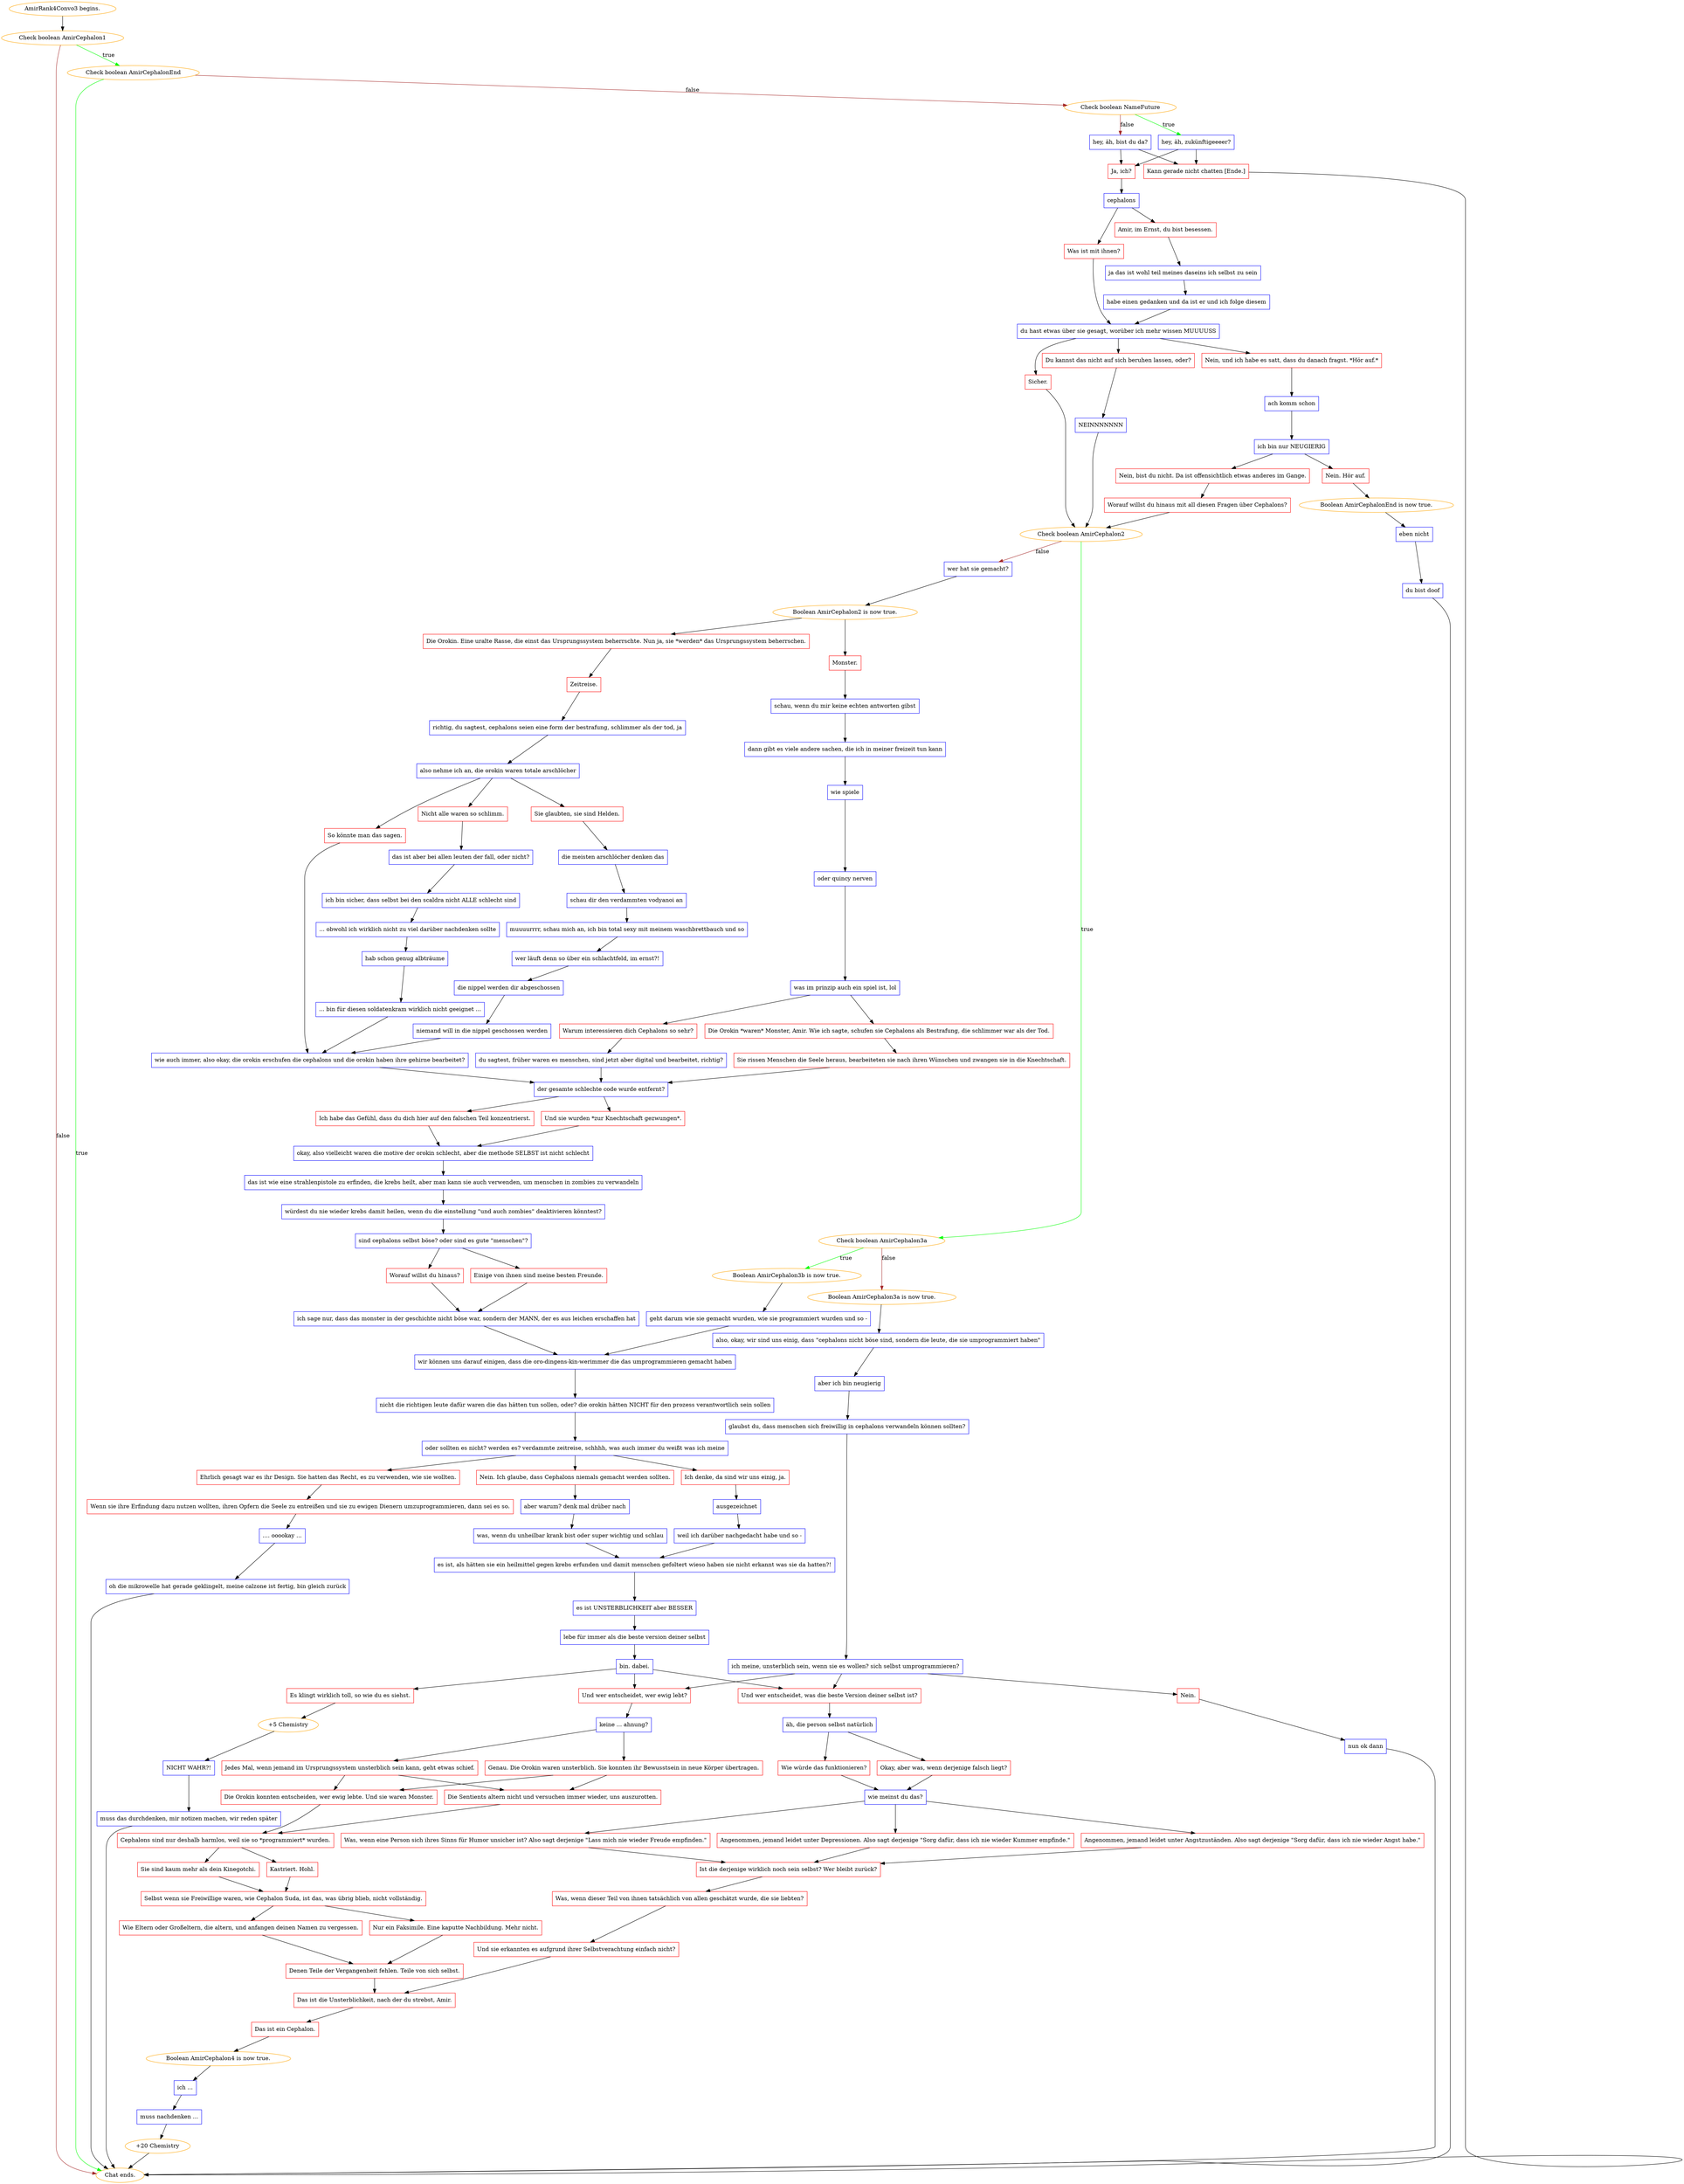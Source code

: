 digraph {
	"AmirRank4Convo3 begins." [color=orange];
		"AmirRank4Convo3 begins." -> j747002053;
	j747002053 [label="Check boolean AmirCephalon1",color=orange];
		j747002053 -> j2408014542 [label=true,color=green];
		j747002053 -> "Chat ends." [label=false,color=brown];
	j2408014542 [label="Check boolean AmirCephalonEnd",color=orange];
		j2408014542 -> "Chat ends." [label=true,color=green];
		j2408014542 -> j3805979731 [label=false,color=brown];
	"Chat ends." [color=orange];
	j3805979731 [label="Check boolean NameFuture",color=orange];
		j3805979731 -> j466178340 [label=true,color=green];
		j3805979731 -> j3619505909 [label=false,color=brown];
	j466178340 [label="hey, äh, zukünftigeeeer?",shape=box,color=blue];
		j466178340 -> j2526051350;
		j466178340 -> j2335540676;
	j3619505909 [label="hey, äh, bist du da?",shape=box,color=blue];
		j3619505909 -> j2526051350;
		j3619505909 -> j2335540676;
	j2526051350 [label="Ja, ich?",shape=box,color=red];
		j2526051350 -> j4110631687;
	j2335540676 [label="Kann gerade nicht chatten [Ende.]",shape=box,color=red];
		j2335540676 -> "Chat ends.";
	j4110631687 [label="cephalons",shape=box,color=blue];
		j4110631687 -> j2166420180;
		j4110631687 -> j2781078091;
	j2166420180 [label="Amir, im Ernst, du bist besessen.",shape=box,color=red];
		j2166420180 -> j4059723198;
	j2781078091 [label="Was ist mit ihnen?",shape=box,color=red];
		j2781078091 -> j3635936478;
	j4059723198 [label="ja das ist wohl teil meines daseins ich selbst zu sein",shape=box,color=blue];
		j4059723198 -> j2560675603;
	j3635936478 [label="du hast etwas über sie gesagt, worüber ich mehr wissen MUUUUSS",shape=box,color=blue];
		j3635936478 -> j3656645097;
		j3635936478 -> j3861434788;
		j3635936478 -> j3995343595;
	j2560675603 [label="habe einen gedanken und da ist er und ich folge diesem",shape=box,color=blue];
		j2560675603 -> j3635936478;
	j3656645097 [label="Nein, und ich habe es satt, dass du danach fragst. *Hör auf.*",shape=box,color=red];
		j3656645097 -> j2334997308;
	j3861434788 [label="Du kannst das nicht auf sich beruhen lassen, oder?",shape=box,color=red];
		j3861434788 -> j376576644;
	j3995343595 [label="Sicher.",shape=box,color=red];
		j3995343595 -> j3578359325;
	j2334997308 [label="ach komm schon",shape=box,color=blue];
		j2334997308 -> j974577968;
	j376576644 [label="NEINNNNNNN",shape=box,color=blue];
		j376576644 -> j3578359325;
	j3578359325 [label="Check boolean AmirCephalon2",color=orange];
		j3578359325 -> j3029249022 [label=true,color=green];
		j3578359325 -> j3275965370 [label=false,color=brown];
	j974577968 [label="ich bin nur NEUGIERIG",shape=box,color=blue];
		j974577968 -> j138118378;
		j974577968 -> j3988022909;
	j3029249022 [label="Check boolean AmirCephalon3a",color=orange];
		j3029249022 -> j2719580127 [label=true,color=green];
		j3029249022 -> j1194456932 [label=false,color=brown];
	j3275965370 [label="wer hat sie gemacht?",shape=box,color=blue];
		j3275965370 -> j463961025;
	j138118378 [label="Nein, bist du nicht. Da ist offensichtlich etwas anderes im Gange.",shape=box,color=red];
		j138118378 -> j3068927856;
	j3988022909 [label="Nein. Hör auf.",shape=box,color=red];
		j3988022909 -> j3590302781;
	j2719580127 [label="Boolean AmirCephalon3b is now true.",color=orange];
		j2719580127 -> j3878925779;
	j1194456932 [label="Boolean AmirCephalon3a is now true.",color=orange];
		j1194456932 -> j3050644722;
	j463961025 [label="Boolean AmirCephalon2 is now true.",color=orange];
		j463961025 -> j3974347641;
		j463961025 -> j3869972946;
	j3068927856 [label="Worauf willst du hinaus mit all diesen Fragen über Cephalons?",shape=box,color=red];
		j3068927856 -> j3578359325;
	j3590302781 [label="Boolean AmirCephalonEnd is now true.",color=orange];
		j3590302781 -> j654863284;
	j3878925779 [label="geht darum wie sie gemacht wurden, wie sie programmiert wurden und so -",shape=box,color=blue];
		j3878925779 -> j3999325138;
	j3050644722 [label="also, okay, wir sind uns einig, dass \"cephalons nicht böse sind, sondern die leute, die sie umprogrammiert haben\"",shape=box,color=blue];
		j3050644722 -> j3120317484;
	j3974347641 [label="Monster.",shape=box,color=red];
		j3974347641 -> j933912707;
	j3869972946 [label="Die Orokin. Eine uralte Rasse, die einst das Ursprungssystem beherrschte. Nun ja, sie *werden* das Ursprungssystem beherrschen.",shape=box,color=red];
		j3869972946 -> j1866319772;
	j654863284 [label="eben nicht",shape=box,color=blue];
		j654863284 -> j1505671528;
	j3999325138 [label="wir können uns darauf einigen, dass die oro-dingens-kin-werimmer die das umprogrammieren gemacht haben",shape=box,color=blue];
		j3999325138 -> j3467796909;
	j3120317484 [label="aber ich bin neugierig",shape=box,color=blue];
		j3120317484 -> j3418527670;
	j933912707 [label="schau, wenn du mir keine echten antworten gibst",shape=box,color=blue];
		j933912707 -> j1268036484;
	j1866319772 [label="Zeitreise.",shape=box,color=red];
		j1866319772 -> j2745295460;
	j1505671528 [label="du bist doof",shape=box,color=blue];
		j1505671528 -> "Chat ends.";
	j3467796909 [label="nicht die richtigen leute dafür waren die das hätten tun sollen, oder? die orokin hätten NICHT für den prozess verantwortlich sein sollen",shape=box,color=blue];
		j3467796909 -> j3306813579;
	j3418527670 [label="glaubst du, dass menschen sich freiwillig in cephalons verwandeln können sollten?",shape=box,color=blue];
		j3418527670 -> j3915992898;
	j1268036484 [label="dann gibt es viele andere sachen, die ich in meiner freizeit tun kann",shape=box,color=blue];
		j1268036484 -> j2348675885;
	j2745295460 [label="richtig, du sagtest, cephalons seien eine form der bestrafung, schlimmer als der tod, ja",shape=box,color=blue];
		j2745295460 -> j372865584;
	j3306813579 [label="oder sollten es nicht? werden es? verdammte zeitreise, schhhh, was auch immer du weißt was ich meine",shape=box,color=blue];
		j3306813579 -> j3080345488;
		j3306813579 -> j2443170619;
		j3306813579 -> j2138729663;
	j3915992898 [label="ich meine, unsterblich sein, wenn sie es wollen? sich selbst umprogrammieren?",shape=box,color=blue];
		j3915992898 -> j3897891129;
		j3915992898 -> j3816513292;
		j3915992898 -> j28253795;
	j2348675885 [label="wie spiele",shape=box,color=blue];
		j2348675885 -> j741277397;
	j372865584 [label="also nehme ich an, die orokin waren totale arschlöcher",shape=box,color=blue];
		j372865584 -> j4284582043;
		j372865584 -> j2485771966;
		j372865584 -> j3993049628;
	j3080345488 [label="Ich denke, da sind wir uns einig, ja.",shape=box,color=red];
		j3080345488 -> j3388375064;
	j2443170619 [label="Nein. Ich glaube, dass Cephalons niemals gemacht werden sollten.",shape=box,color=red];
		j2443170619 -> j869828401;
	j2138729663 [label="Ehrlich gesagt war es ihr Design. Sie hatten das Recht, es zu verwenden, wie sie wollten.",shape=box,color=red];
		j2138729663 -> j3501636185;
	j3897891129 [label="Und wer entscheidet, was die beste Version deiner selbst ist?",shape=box,color=red];
		j3897891129 -> j2551184266;
	j3816513292 [label="Und wer entscheidet, wer ewig lebt?",shape=box,color=red];
		j3816513292 -> j3616437258;
	j28253795 [label="Nein.",shape=box,color=red];
		j28253795 -> j1308629028;
	j741277397 [label="oder quincy nerven",shape=box,color=blue];
		j741277397 -> j3869578131;
	j4284582043 [label="So könnte man das sagen.",shape=box,color=red];
		j4284582043 -> j1757377659;
	j2485771966 [label="Nicht alle waren so schlimm.",shape=box,color=red];
		j2485771966 -> j1658424857;
	j3993049628 [label="Sie glaubten, sie sind Helden.",shape=box,color=red];
		j3993049628 -> j12711157;
	j3388375064 [label="ausgezeichnet",shape=box,color=blue];
		j3388375064 -> j2136240428;
	j869828401 [label="aber warum? denk mal drüber nach",shape=box,color=blue];
		j869828401 -> j3953582669;
	j3501636185 [label="Wenn sie ihre Erfindung dazu nutzen wollten, ihren Opfern die Seele zu entreißen und sie zu ewigen Dienern umzuprogrammieren, dann sei es so.",shape=box,color=red];
		j3501636185 -> j512123142;
	j2551184266 [label="äh, die person selbst natürlich",shape=box,color=blue];
		j2551184266 -> j3725315293;
		j2551184266 -> j776355036;
	j3616437258 [label="keine ... ahnung?",shape=box,color=blue];
		j3616437258 -> j2920376711;
		j3616437258 -> j1192436114;
	j1308629028 [label="nun ok dann",shape=box,color=blue];
		j1308629028 -> "Chat ends.";
	j3869578131 [label="was im prinzip auch ein spiel ist, lol",shape=box,color=blue];
		j3869578131 -> j3413922128;
		j3869578131 -> j3044581891;
	j1757377659 [label="wie auch immer, also okay, die orokin erschufen die cephalons und die orokin haben ihre gehirne bearbeitet?",shape=box,color=blue];
		j1757377659 -> j173032489;
	j1658424857 [label="das ist aber bei allen leuten der fall, oder nicht?",shape=box,color=blue];
		j1658424857 -> j3773125664;
	j12711157 [label="die meisten arschlöcher denken das",shape=box,color=blue];
		j12711157 -> j2535748607;
	j2136240428 [label="weil ich darüber nachgedacht habe und so -",shape=box,color=blue];
		j2136240428 -> j3041201602;
	j3953582669 [label="was, wenn du unheilbar krank bist oder super wichtig und schlau",shape=box,color=blue];
		j3953582669 -> j3041201602;
	j512123142 [label=".... ooookay ...",shape=box,color=blue];
		j512123142 -> j1780876448;
	j3725315293 [label="Okay, aber was, wenn derjenige falsch liegt?",shape=box,color=red];
		j3725315293 -> j2595562488;
	j776355036 [label="Wie würde das funktionieren?",shape=box,color=red];
		j776355036 -> j2595562488;
	j2920376711 [label="Genau. Die Orokin waren unsterblich. Sie konnten ihr Bewusstsein in neue Körper übertragen.",shape=box,color=red];
		j2920376711 -> j1654626545;
		j2920376711 -> j1259450521;
	j1192436114 [label="Jedes Mal, wenn jemand im Ursprungssystem unsterblich sein kann, geht etwas schief.",shape=box,color=red];
		j1192436114 -> j1259450521;
		j1192436114 -> j1654626545;
	j3413922128 [label="Warum interessieren dich Cephalons so sehr?",shape=box,color=red];
		j3413922128 -> j1907208249;
	j3044581891 [label="Die Orokin *waren* Monster, Amir. Wie ich sagte, schufen sie Cephalons als Bestrafung, die schlimmer war als der Tod.",shape=box,color=red];
		j3044581891 -> j3105086560;
	j173032489 [label="der gesamte schlechte code wurde entfernt?",shape=box,color=blue];
		j173032489 -> j4075477405;
		j173032489 -> j3832042425;
	j3773125664 [label="ich bin sicher, dass selbst bei den scaldra nicht ALLE schlecht sind",shape=box,color=blue];
		j3773125664 -> j3542267960;
	j2535748607 [label="schau dir den verdammten vodyanoi an",shape=box,color=blue];
		j2535748607 -> j2265707930;
	j3041201602 [label="es ist, als hätten sie ein heilmittel gegen krebs erfunden und damit menschen gefoltert wieso haben sie nicht erkannt was sie da hatten?!",shape=box,color=blue];
		j3041201602 -> j1582369142;
	j1780876448 [label="oh die mikrowelle hat gerade geklingelt, meine calzone ist fertig, bin gleich zurück",shape=box,color=blue];
		j1780876448 -> "Chat ends.";
	j2595562488 [label="wie meinst du das?",shape=box,color=blue];
		j2595562488 -> j2806364315;
		j2595562488 -> j1425850925;
		j2595562488 -> j2936190646;
	j1654626545 [label="Die Orokin konnten entscheiden, wer ewig lebte. Und sie waren Monster.",shape=box,color=red];
		j1654626545 -> j794424207;
	j1259450521 [label="Die Sentients altern nicht und versuchen immer wieder, uns auszurotten.",shape=box,color=red];
		j1259450521 -> j794424207;
	j1907208249 [label="du sagtest, früher waren es menschen, sind jetzt aber digital und bearbeitet, richtig?",shape=box,color=blue];
		j1907208249 -> j173032489;
	j3105086560 [label="Sie rissen Menschen die Seele heraus, bearbeiteten sie nach ihren Wünschen und zwangen sie in die Knechtschaft.",shape=box,color=red];
		j3105086560 -> j173032489;
	j4075477405 [label="Ich habe das Gefühl, dass du dich hier auf den falschen Teil konzentrierst.",shape=box,color=red];
		j4075477405 -> j225998851;
	j3832042425 [label="Und sie wurden *zur Knechtschaft gezwungen*.",shape=box,color=red];
		j3832042425 -> j225998851;
	j3542267960 [label="... obwohl ich wirklich nicht zu viel darüber nachdenken sollte",shape=box,color=blue];
		j3542267960 -> j3991921978;
	j2265707930 [label="muuuurrrr, schau mich an, ich bin total sexy mit meinem waschbrettbauch und so",shape=box,color=blue];
		j2265707930 -> j4240436364;
	j1582369142 [label="es ist UNSTERBLICHKEIT aber BESSER",shape=box,color=blue];
		j1582369142 -> j433167695;
	j2806364315 [label="Angenommen, jemand leidet unter Depressionen. Also sagt derjenige \"Sorg dafür, dass ich nie wieder Kummer empfinde.\"",shape=box,color=red];
		j2806364315 -> j262331603;
	j1425850925 [label="Angenommen, jemand leidet unter Angstzuständen. Also sagt derjenige \"Sorg dafür, dass ich nie wieder Angst habe.\"",shape=box,color=red];
		j1425850925 -> j262331603;
	j2936190646 [label="Was, wenn eine Person sich ihres Sinns für Humor unsicher ist? Also sagt derjenige \"Lass mich nie wieder Freude empfinden.\"",shape=box,color=red];
		j2936190646 -> j262331603;
	j794424207 [label="Cephalons sind nur deshalb harmlos, weil sie so *programmiert* wurden.",shape=box,color=red];
		j794424207 -> j2320912830;
		j794424207 -> j1101240579;
	j225998851 [label="okay, also vielleicht waren die motive der orokin schlecht, aber die methode SELBST ist nicht schlecht",shape=box,color=blue];
		j225998851 -> j2773848507;
	j3991921978 [label="hab schon genug albträume",shape=box,color=blue];
		j3991921978 -> j3838043829;
	j4240436364 [label="wer läuft denn so über ein schlachtfeld, im ernst?!",shape=box,color=blue];
		j4240436364 -> j2945523744;
	j433167695 [label="lebe für immer als die beste version deiner selbst",shape=box,color=blue];
		j433167695 -> j904418433;
	j262331603 [label="Ist die derjenige wirklich noch sein selbst? Wer bleibt zurück?",shape=box,color=red];
		j262331603 -> j3543616247;
	j2320912830 [label="Kastriert. Hohl.",shape=box,color=red];
		j2320912830 -> j3833173413;
	j1101240579 [label="Sie sind kaum mehr als dein Kinegotchi.",shape=box,color=red];
		j1101240579 -> j3833173413;
	j2773848507 [label="das ist wie eine strahlenpistole zu erfinden, die krebs heilt, aber man kann sie auch verwenden, um menschen in zombies zu verwandeln",shape=box,color=blue];
		j2773848507 -> j1980444031;
	j3838043829 [label="... bin für diesen soldatenkram wirklich nicht geeignet ...",shape=box,color=blue];
		j3838043829 -> j1757377659;
	j2945523744 [label="die nippel werden dir abgeschossen",shape=box,color=blue];
		j2945523744 -> j2636338424;
	j904418433 [label="bin. dabei.",shape=box,color=blue];
		j904418433 -> j3797007668;
		j904418433 -> j3897891129;
		j904418433 -> j3816513292;
	j3543616247 [label="Was, wenn dieser Teil von ihnen tatsächlich von allen geschätzt wurde, die sie liebten?",shape=box,color=red];
		j3543616247 -> j2857551792;
	j3833173413 [label="Selbst wenn sie Freiwillige waren, wie Cephalon Suda, ist das, was übrig blieb, nicht vollständig.",shape=box,color=red];
		j3833173413 -> j2027928324;
		j3833173413 -> j1581091529;
	j1980444031 [label="würdest du nie wieder krebs damit heilen, wenn du die einstellung \"und auch zombies\" deaktivieren könntest?",shape=box,color=blue];
		j1980444031 -> j933304988;
	j2636338424 [label="niemand will in die nippel geschossen werden",shape=box,color=blue];
		j2636338424 -> j1757377659;
	j3797007668 [label="Es klingt wirklich toll, so wie du es siehst.",shape=box,color=red];
		j3797007668 -> j2801351392;
	j2857551792 [label="Und sie erkannten es aufgrund ihrer Selbstverachtung einfach nicht?",shape=box,color=red];
		j2857551792 -> j3209225389;
	j2027928324 [label="Nur ein Faksimile. Eine kaputte Nachbildung. Mehr nicht.",shape=box,color=red];
		j2027928324 -> j595869320;
	j1581091529 [label="Wie Eltern oder Großeltern, die altern, und anfangen deinen Namen zu vergessen.",shape=box,color=red];
		j1581091529 -> j595869320;
	j933304988 [label="sind cephalons selbst böse? oder sind es gute \"menschen\"?",shape=box,color=blue];
		j933304988 -> j601961840;
		j933304988 -> j2779659301;
	j2801351392 [label="+5 Chemistry",color=orange];
		j2801351392 -> j3975497690;
	j3209225389 [label="Das ist die Unsterblichkeit, nach der du strebst, Amir.",shape=box,color=red];
		j3209225389 -> j925123412;
	j595869320 [label="Denen Teile der Vergangenheit fehlen. Teile von sich selbst.",shape=box,color=red];
		j595869320 -> j3209225389;
	j601961840 [label="Einige von ihnen sind meine besten Freunde.",shape=box,color=red];
		j601961840 -> j2855515401;
	j2779659301 [label="Worauf willst du hinaus?",shape=box,color=red];
		j2779659301 -> j2855515401;
	j3975497690 [label="NICHT WAHR?!",shape=box,color=blue];
		j3975497690 -> j2014529758;
	j925123412 [label="Das ist ein Cephalon.",shape=box,color=red];
		j925123412 -> j3680648966;
	j2855515401 [label="ich sage nur, dass das monster in der geschichte nicht böse war, sondern der MANN, der es aus leichen erschaffen hat",shape=box,color=blue];
		j2855515401 -> j3999325138;
	j2014529758 [label="muss das durchdenken, mir notizen machen, wir reden später",shape=box,color=blue];
		j2014529758 -> "Chat ends.";
	j3680648966 [label="Boolean AmirCephalon4 is now true.",color=orange];
		j3680648966 -> j525144971;
	j525144971 [label="ich ...",shape=box,color=blue];
		j525144971 -> j2481330396;
	j2481330396 [label="muss nachdenken ...",shape=box,color=blue];
		j2481330396 -> j367054140;
	j367054140 [label="+20 Chemistry",color=orange];
		j367054140 -> "Chat ends.";
}